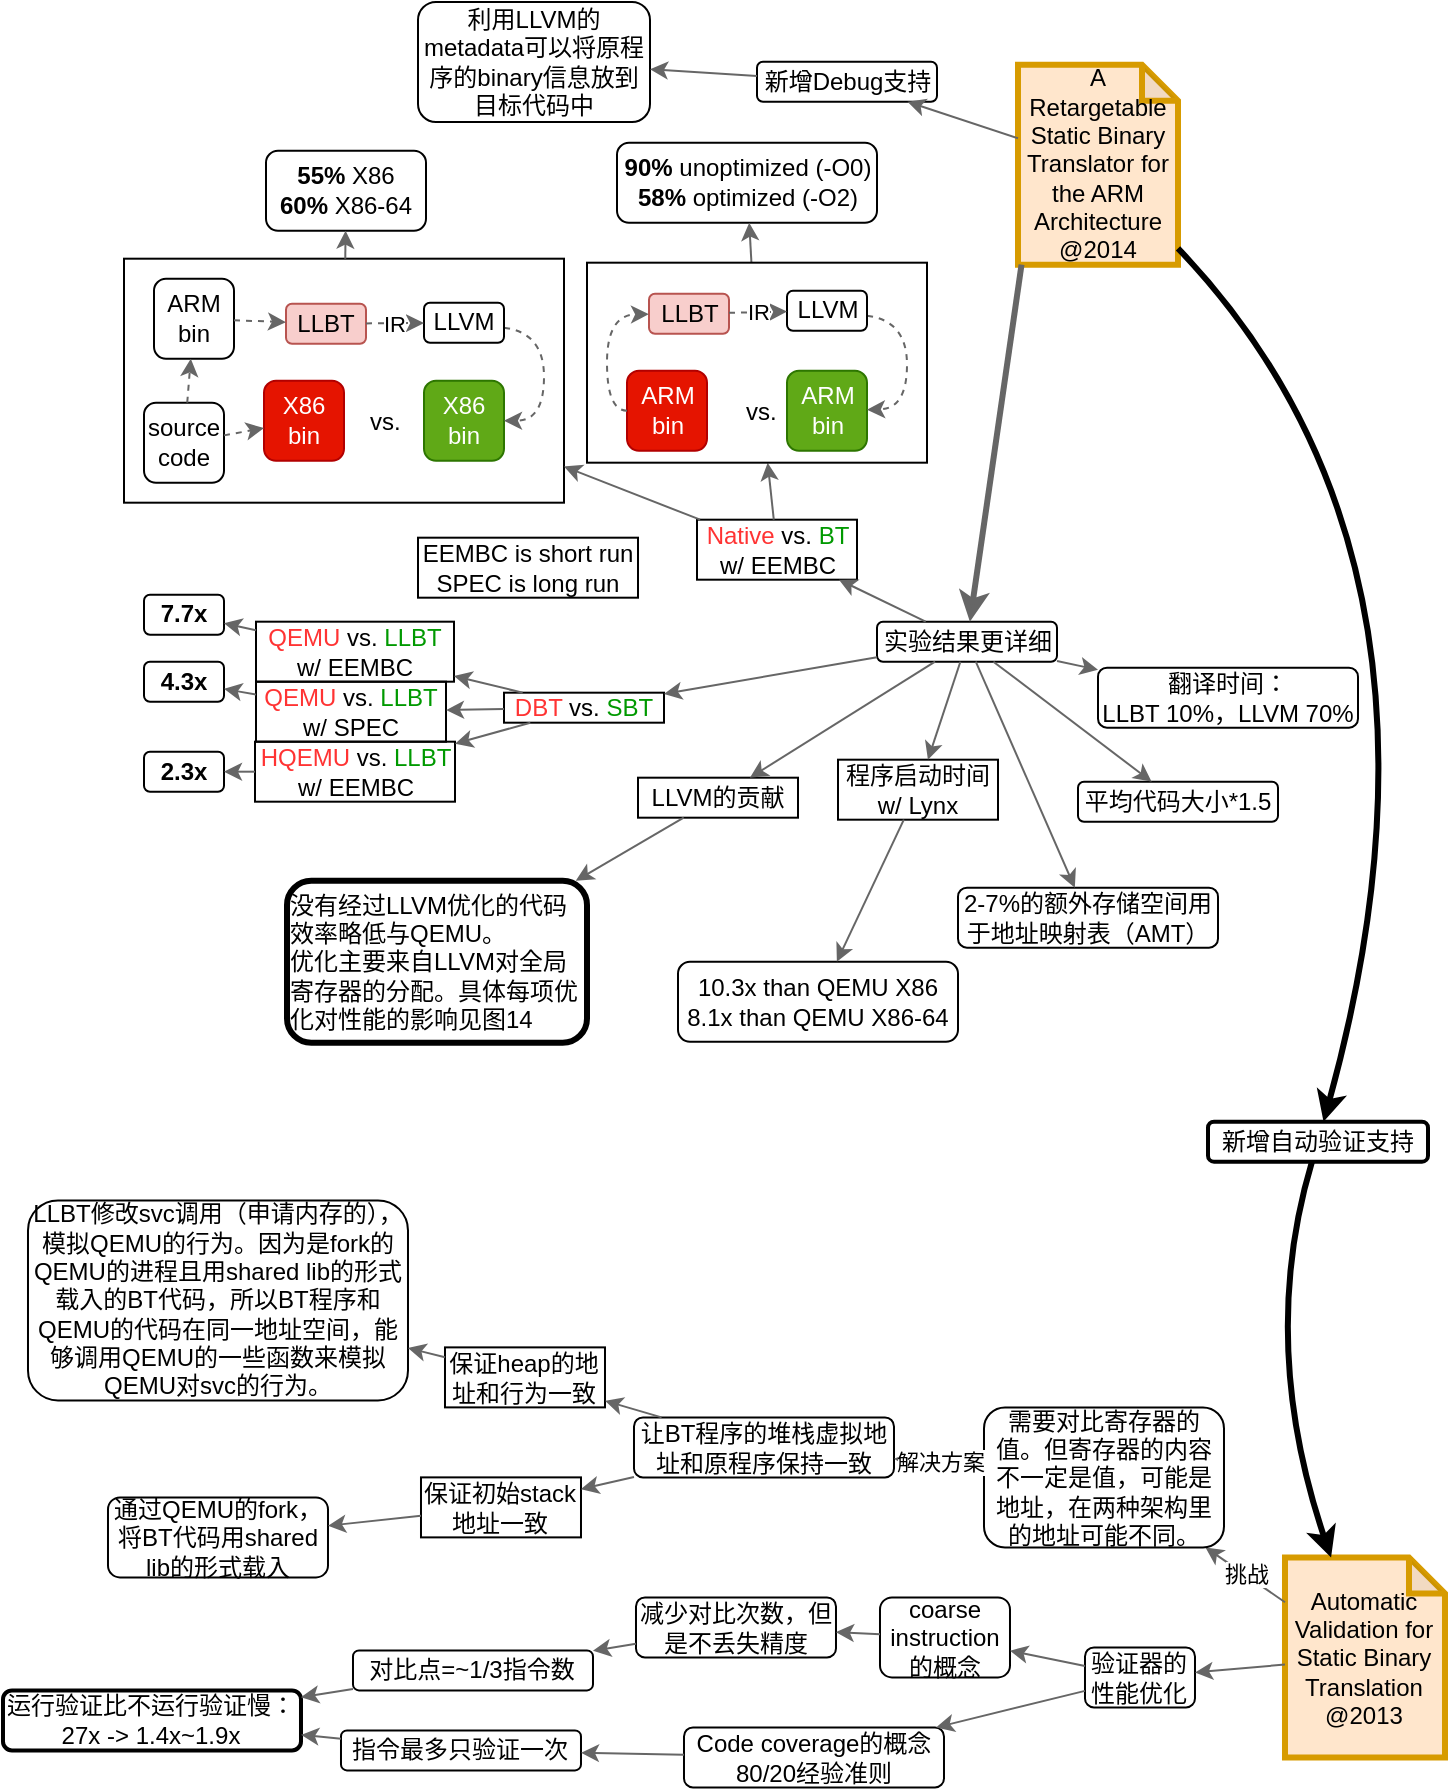 <mxfile version="10.8.0" type="device"><diagram id="uSBarB8lV0gXR1br_fJc" name="Page-1"><mxGraphModel dx="1119" dy="-387" grid="1" gridSize="10" guides="1" tooltips="1" connect="1" arrows="1" fold="1" page="1" pageScale="1" pageWidth="850" pageHeight="1100" math="0" shadow="0"><root><mxCell id="0"/><mxCell id="1" parent="0"/><mxCell id="9kr4leix-PjpL3ls6QYk-56" value="A Retargetable Static Binary Translator for the ARM Architecture&lt;br&gt;@2014&lt;br&gt;" style="shape=note;whiteSpace=wrap;html=1;backgroundOutline=1;darkOpacity=0.05;size=18;fillColor=#ffe6cc;strokeColor=#d79b00;strokeWidth=3;" parent="1" vertex="1"><mxGeometry x="580" y="1181.346" width="80" height="100" as="geometry"/></mxCell><mxCell id="9kr4leix-PjpL3ls6QYk-58" value="新增Debug支持&lt;br&gt;" style="rounded=1;whiteSpace=wrap;html=1;strokeColor=#000000;strokeWidth=1;fillColor=none;" parent="1" vertex="1"><mxGeometry x="449.5" y="1179.846" width="90" height="20" as="geometry"/></mxCell><mxCell id="9kr4leix-PjpL3ls6QYk-59" value="新增自动验证支持&lt;br&gt;" style="rounded=1;whiteSpace=wrap;html=1;strokeColor=#000000;strokeWidth=2;fillColor=none;" parent="1" vertex="1"><mxGeometry x="675" y="1709.846" width="110" height="20" as="geometry"/></mxCell><mxCell id="9kr4leix-PjpL3ls6QYk-61" value="" style="endArrow=classic;html=1;strokeColor=#666666;strokeWidth=1;fillColor=#f5f5f5;" parent="1" source="9kr4leix-PjpL3ls6QYk-56" target="9kr4leix-PjpL3ls6QYk-58" edge="1"><mxGeometry width="50" height="50" relative="1" as="geometry"><mxPoint x="460.5" y="1529.846" as="sourcePoint"/><mxPoint x="510.5" y="1479.846" as="targetPoint"/></mxGeometry></mxCell><mxCell id="9kr4leix-PjpL3ls6QYk-62" value="Automatic Validation for Static Binary Translation&lt;br&gt;@2013&lt;br&gt;" style="shape=note;whiteSpace=wrap;html=1;backgroundOutline=1;darkOpacity=0.05;size=18;fillColor=#ffe6cc;strokeColor=#d79b00;strokeWidth=3;" parent="1" vertex="1"><mxGeometry x="713.495" y="1927.692" width="80" height="100" as="geometry"/></mxCell><mxCell id="9kr4leix-PjpL3ls6QYk-64" value="实验结果更详细&lt;br&gt;" style="rounded=1;whiteSpace=wrap;html=1;strokeColor=#000000;strokeWidth=1;fillColor=none;" parent="1" vertex="1"><mxGeometry x="509.5" y="1459.846" width="90" height="20" as="geometry"/></mxCell><mxCell id="9kr4leix-PjpL3ls6QYk-65" value="" style="endArrow=classic;html=1;strokeColor=#666666;strokeWidth=3;" parent="1" target="9kr4leix-PjpL3ls6QYk-64" edge="1"><mxGeometry width="50" height="50" relative="1" as="geometry"><mxPoint x="581.767" y="1281.346" as="sourcePoint"/><mxPoint x="369.5" y="1499.846" as="targetPoint"/></mxGeometry></mxCell><mxCell id="9kr4leix-PjpL3ls6QYk-66" value="利用LLVM的metadata可以将原程序的binary信息放到目标代码中" style="rounded=1;whiteSpace=wrap;html=1;strokeColor=#000000;strokeWidth=1;fillColor=none;" parent="1" vertex="1"><mxGeometry x="280" y="1150" width="116" height="60" as="geometry"/></mxCell><mxCell id="9kr4leix-PjpL3ls6QYk-67" value="" style="endArrow=classic;html=1;strokeColor=#666666;strokeWidth=1;" parent="1" source="9kr4leix-PjpL3ls6QYk-58" target="9kr4leix-PjpL3ls6QYk-66" edge="1"><mxGeometry width="50" height="50" relative="1" as="geometry"><mxPoint x="326" y="1355.346" as="sourcePoint"/><mxPoint x="376" y="1305.346" as="targetPoint"/></mxGeometry></mxCell><mxCell id="9kr4leix-PjpL3ls6QYk-68" value="&lt;b&gt;90%&lt;/b&gt; unoptimized (-O0)&lt;br&gt;&lt;b&gt;58%&lt;/b&gt; optimized (-O2)&lt;br&gt;" style="rounded=1;whiteSpace=wrap;html=1;strokeColor=#000000;strokeWidth=1;fillColor=none;" parent="1" vertex="1"><mxGeometry x="379.5" y="1220.346" width="130" height="40" as="geometry"/></mxCell><mxCell id="9kr4leix-PjpL3ls6QYk-69" value="&lt;font color=&quot;#ff3333&quot;&gt;Native&lt;/font&gt; vs. &lt;font color=&quot;#009900&quot;&gt;BT&lt;br&gt;&lt;/font&gt;w/ EEMBC&lt;font color=&quot;#009900&quot;&gt;&lt;br&gt;&lt;/font&gt;" style="rounded=0;whiteSpace=wrap;html=1;strokeColor=#000000;strokeWidth=1;fillColor=none;" parent="1" vertex="1"><mxGeometry x="419.5" y="1408.846" width="80" height="30" as="geometry"/></mxCell><mxCell id="9kr4leix-PjpL3ls6QYk-70" value="" style="endArrow=classic;html=1;strokeColor=#666666;strokeWidth=1;" parent="1" source="9kr4leix-PjpL3ls6QYk-64" target="9kr4leix-PjpL3ls6QYk-69" edge="1"><mxGeometry width="50" height="50" relative="1" as="geometry"><mxPoint x="439.5" y="1629.846" as="sourcePoint"/><mxPoint x="489.5" y="1579.846" as="targetPoint"/></mxGeometry></mxCell><mxCell id="9kr4leix-PjpL3ls6QYk-71" value="" style="endArrow=classic;html=1;strokeColor=#666666;strokeWidth=1;" parent="1" source="9kr4leix-PjpL3ls6QYk-69" target="9kr4leix-PjpL3ls6QYk-84" edge="1"><mxGeometry width="50" height="50" relative="1" as="geometry"><mxPoint x="399.5" y="1444.536" as="sourcePoint"/><mxPoint x="379.5" y="1463.846" as="targetPoint"/></mxGeometry></mxCell><mxCell id="9kr4leix-PjpL3ls6QYk-86" value="" style="endArrow=classic;html=1;strokeColor=#666666;strokeWidth=1;" parent="1" source="9kr4leix-PjpL3ls6QYk-84" target="9kr4leix-PjpL3ls6QYk-68" edge="1"><mxGeometry width="50" height="50" relative="1" as="geometry"><mxPoint x="139.5" y="1533.846" as="sourcePoint"/><mxPoint x="189.5" y="1483.846" as="targetPoint"/></mxGeometry></mxCell><mxCell id="9kr4leix-PjpL3ls6QYk-106" value="" style="group" parent="1" vertex="1" connectable="0"><mxGeometry x="133" y="1278.346" width="220" height="122" as="geometry"/></mxCell><mxCell id="9kr4leix-PjpL3ls6QYk-88" value="X86 bin&lt;br&gt;" style="rounded=1;whiteSpace=wrap;html=1;strokeColor=#B20000;strokeWidth=1;fillColor=#e51400;fontColor=#ffffff;" parent="9kr4leix-PjpL3ls6QYk-106" vertex="1"><mxGeometry x="70" y="61" width="40" height="40" as="geometry"/></mxCell><mxCell id="9kr4leix-PjpL3ls6QYk-89" value="&lt;font style=&quot;font-size: 12px&quot;&gt;LLBT&lt;/font&gt;" style="rounded=1;whiteSpace=wrap;html=1;strokeColor=#b85450;strokeWidth=1;fillColor=#f8cecc;" parent="9kr4leix-PjpL3ls6QYk-106" vertex="1"><mxGeometry x="81" y="22.5" width="40" height="20" as="geometry"/></mxCell><mxCell id="9kr4leix-PjpL3ls6QYk-91" value="X86 bin&lt;br&gt;" style="rounded=1;whiteSpace=wrap;html=1;strokeColor=#2D7600;strokeWidth=1;fillColor=#60a917;fontColor=#ffffff;" parent="9kr4leix-PjpL3ls6QYk-106" vertex="1"><mxGeometry x="150" y="61" width="40" height="40" as="geometry"/></mxCell><mxCell id="9kr4leix-PjpL3ls6QYk-92" value="" style="curved=1;endArrow=classic;html=1;strokeColor=#666666;strokeWidth=1;dashed=1;" parent="9kr4leix-PjpL3ls6QYk-106" source="9kr4leix-PjpL3ls6QYk-93" target="9kr4leix-PjpL3ls6QYk-91" edge="1"><mxGeometry width="50" height="50" relative="1" as="geometry"><mxPoint x="-40" y="72" as="sourcePoint"/><mxPoint x="10" y="22" as="targetPoint"/><Array as="points"><mxPoint x="210" y="37"/><mxPoint x="210" y="81"/></Array></mxGeometry></mxCell><mxCell id="9kr4leix-PjpL3ls6QYk-93" value="&lt;font style=&quot;font-size: 12px&quot;&gt;LLVM&lt;/font&gt;" style="rounded=1;whiteSpace=wrap;html=1;strokeWidth=1;fillColor=none;" parent="9kr4leix-PjpL3ls6QYk-106" vertex="1"><mxGeometry x="150" y="22" width="40" height="20" as="geometry"/></mxCell><mxCell id="9kr4leix-PjpL3ls6QYk-94" value="IR" style="endArrow=classic;html=1;strokeColor=#666666;strokeWidth=1;dashed=1;" parent="9kr4leix-PjpL3ls6QYk-106" source="9kr4leix-PjpL3ls6QYk-89" target="9kr4leix-PjpL3ls6QYk-93" edge="1"><mxGeometry width="50" height="50" relative="1" as="geometry"><mxPoint x="20" y="182" as="sourcePoint"/><mxPoint x="70" y="132" as="targetPoint"/></mxGeometry></mxCell><mxCell id="9kr4leix-PjpL3ls6QYk-95" value="vs." style="text;html=1;resizable=0;points=[];autosize=1;align=left;verticalAlign=top;spacingTop=-4;" parent="9kr4leix-PjpL3ls6QYk-106" vertex="1"><mxGeometry x="121" y="72" width="30" height="20" as="geometry"/></mxCell><mxCell id="9kr4leix-PjpL3ls6QYk-98" value="source code" style="rounded=1;whiteSpace=wrap;html=1;strokeWidth=1;fillColor=none;" parent="9kr4leix-PjpL3ls6QYk-106" vertex="1"><mxGeometry x="10" y="72" width="40" height="40" as="geometry"/></mxCell><mxCell id="9kr4leix-PjpL3ls6QYk-99" value="" style="endArrow=classic;html=1;strokeColor=#666666;strokeWidth=1;dashed=1;" parent="9kr4leix-PjpL3ls6QYk-106" source="9kr4leix-PjpL3ls6QYk-98" target="9kr4leix-PjpL3ls6QYk-88" edge="1"><mxGeometry width="50" height="50" relative="1" as="geometry"><mxPoint x="-20" y="162" as="sourcePoint"/><mxPoint x="30" y="112" as="targetPoint"/></mxGeometry></mxCell><mxCell id="9kr4leix-PjpL3ls6QYk-101" value="ARM bin&lt;br&gt;" style="rounded=1;whiteSpace=wrap;html=1;strokeWidth=1;fillColor=none;" parent="9kr4leix-PjpL3ls6QYk-106" vertex="1"><mxGeometry x="15" y="10" width="40" height="40" as="geometry"/></mxCell><mxCell id="9kr4leix-PjpL3ls6QYk-102" value="" style="endArrow=classic;html=1;dashed=1;strokeColor=#666666;strokeWidth=1;" parent="9kr4leix-PjpL3ls6QYk-106" source="9kr4leix-PjpL3ls6QYk-98" target="9kr4leix-PjpL3ls6QYk-101" edge="1"><mxGeometry width="50" height="50" relative="1" as="geometry"><mxPoint x="-70" y="82" as="sourcePoint"/><mxPoint x="-20" y="32" as="targetPoint"/></mxGeometry></mxCell><mxCell id="9kr4leix-PjpL3ls6QYk-103" value="" style="endArrow=classic;html=1;dashed=1;strokeColor=#666666;strokeWidth=1;" parent="9kr4leix-PjpL3ls6QYk-106" source="9kr4leix-PjpL3ls6QYk-101" target="9kr4leix-PjpL3ls6QYk-89" edge="1"><mxGeometry width="50" height="50" relative="1" as="geometry"><mxPoint x="60" y="22" as="sourcePoint"/><mxPoint x="110" y="-28" as="targetPoint"/></mxGeometry></mxCell><mxCell id="9kr4leix-PjpL3ls6QYk-105" value="" style="rounded=0;whiteSpace=wrap;html=1;strokeColor=#000000;strokeWidth=1;fillColor=none;" parent="9kr4leix-PjpL3ls6QYk-106" vertex="1"><mxGeometry width="220" height="122" as="geometry"/></mxCell><mxCell id="9kr4leix-PjpL3ls6QYk-107" value="" style="endArrow=classic;html=1;strokeColor=#666666;strokeWidth=1;" parent="1" source="9kr4leix-PjpL3ls6QYk-69" target="9kr4leix-PjpL3ls6QYk-105" edge="1"><mxGeometry width="50" height="50" relative="1" as="geometry"><mxPoint x="469.5" y="1569.846" as="sourcePoint"/><mxPoint x="519.5" y="1519.846" as="targetPoint"/></mxGeometry></mxCell><mxCell id="9kr4leix-PjpL3ls6QYk-108" value="&lt;b&gt;55%&lt;/b&gt;&amp;nbsp;X86&lt;br&gt;&lt;b&gt;60%&lt;/b&gt; X86-64&lt;br&gt;" style="rounded=1;whiteSpace=wrap;html=1;strokeColor=#000000;strokeWidth=1;fillColor=none;" parent="1" vertex="1"><mxGeometry x="204" y="1224.346" width="80" height="40" as="geometry"/></mxCell><mxCell id="9kr4leix-PjpL3ls6QYk-109" value="" style="endArrow=classic;html=1;strokeColor=#666666;strokeWidth=1;" parent="1" source="9kr4leix-PjpL3ls6QYk-105" target="9kr4leix-PjpL3ls6QYk-108" edge="1"><mxGeometry width="50" height="50" relative="1" as="geometry"><mxPoint x="59.5" y="1677.846" as="sourcePoint"/><mxPoint x="109.5" y="1627.846" as="targetPoint"/></mxGeometry></mxCell><mxCell id="9kr4leix-PjpL3ls6QYk-110" value="EEMBC is short run&lt;br&gt;SPEC is long run&lt;br&gt;" style="rounded=0;whiteSpace=wrap;html=1;strokeColor=#000000;strokeWidth=1;fillColor=none;" parent="1" vertex="1"><mxGeometry x="280" y="1417.846" width="110" height="30" as="geometry"/></mxCell><mxCell id="9kr4leix-PjpL3ls6QYk-111" value="&lt;font color=&quot;#ff3333&quot;&gt;DBT&lt;/font&gt; vs. &lt;font color=&quot;#009900&quot;&gt;SBT&lt;/font&gt;&lt;font color=&quot;#009900&quot;&gt;&lt;br&gt;&lt;/font&gt;" style="rounded=0;whiteSpace=wrap;html=1;strokeColor=#000000;strokeWidth=1;fillColor=none;" parent="1" vertex="1"><mxGeometry x="323" y="1495.346" width="80" height="15" as="geometry"/></mxCell><mxCell id="9kr4leix-PjpL3ls6QYk-113" value="&lt;font color=&quot;#ff3333&quot;&gt;QEMU&lt;/font&gt;&amp;nbsp;vs. &lt;font color=&quot;#009900&quot;&gt;LLBT&lt;br&gt;&lt;/font&gt;w/ EEMBC&lt;font color=&quot;#009900&quot;&gt;&lt;br&gt;&lt;/font&gt;" style="rounded=0;whiteSpace=wrap;html=1;strokeColor=#000000;strokeWidth=1;fillColor=none;" parent="1" vertex="1"><mxGeometry x="199" y="1459.846" width="99" height="30" as="geometry"/></mxCell><mxCell id="9kr4leix-PjpL3ls6QYk-114" value="&lt;font color=&quot;#ff3333&quot;&gt;QEMU&lt;/font&gt;&amp;nbsp;vs. &lt;font color=&quot;#009900&quot;&gt;LLBT&lt;br&gt;&lt;/font&gt;w/ SPEC&lt;font color=&quot;#009900&quot;&gt;&lt;br&gt;&lt;/font&gt;" style="rounded=0;whiteSpace=wrap;html=1;strokeColor=#000000;strokeWidth=1;fillColor=none;" parent="1" vertex="1"><mxGeometry x="199" y="1489.846" width="95" height="30" as="geometry"/></mxCell><mxCell id="9kr4leix-PjpL3ls6QYk-115" value="&lt;b&gt;7.7x&lt;/b&gt;" style="rounded=1;whiteSpace=wrap;html=1;strokeColor=#000000;strokeWidth=1;fillColor=none;" parent="1" vertex="1"><mxGeometry x="143" y="1446.346" width="40" height="20" as="geometry"/></mxCell><mxCell id="9kr4leix-PjpL3ls6QYk-116" value="" style="endArrow=classic;html=1;strokeColor=#666666;strokeWidth=1;" parent="1" source="9kr4leix-PjpL3ls6QYk-64" target="9kr4leix-PjpL3ls6QYk-111" edge="1"><mxGeometry width="50" height="50" relative="1" as="geometry"><mxPoint x="429.5" y="1719.846" as="sourcePoint"/><mxPoint x="479.5" y="1669.846" as="targetPoint"/></mxGeometry></mxCell><mxCell id="9kr4leix-PjpL3ls6QYk-117" value="" style="endArrow=classic;html=1;strokeColor=#666666;strokeWidth=1;" parent="1" source="9kr4leix-PjpL3ls6QYk-111" target="9kr4leix-PjpL3ls6QYk-113" edge="1"><mxGeometry width="50" height="50" relative="1" as="geometry"><mxPoint x="304.5" y="1713.846" as="sourcePoint"/><mxPoint x="354.5" y="1663.846" as="targetPoint"/></mxGeometry></mxCell><mxCell id="9kr4leix-PjpL3ls6QYk-118" value="" style="endArrow=classic;html=1;strokeColor=#666666;strokeWidth=1;" parent="1" source="9kr4leix-PjpL3ls6QYk-113" target="9kr4leix-PjpL3ls6QYk-115" edge="1"><mxGeometry width="50" height="50" relative="1" as="geometry"><mxPoint x="148" y="1772.346" as="sourcePoint"/><mxPoint x="198" y="1722.346" as="targetPoint"/></mxGeometry></mxCell><mxCell id="9kr4leix-PjpL3ls6QYk-119" value="&lt;b&gt;4.3x&lt;/b&gt;" style="rounded=1;whiteSpace=wrap;html=1;strokeColor=#000000;strokeWidth=1;fillColor=none;" parent="1" vertex="1"><mxGeometry x="143" y="1479.846" width="40" height="20" as="geometry"/></mxCell><mxCell id="9kr4leix-PjpL3ls6QYk-120" value="" style="endArrow=classic;html=1;strokeColor=#666666;strokeWidth=1;" parent="1" source="9kr4leix-PjpL3ls6QYk-114" target="9kr4leix-PjpL3ls6QYk-119" edge="1"><mxGeometry width="50" height="50" relative="1" as="geometry"><mxPoint x="218" y="1762.346" as="sourcePoint"/><mxPoint x="268" y="1712.346" as="targetPoint"/></mxGeometry></mxCell><mxCell id="9kr4leix-PjpL3ls6QYk-121" value="" style="endArrow=classic;html=1;strokeColor=#666666;strokeWidth=1;" parent="1" source="9kr4leix-PjpL3ls6QYk-111" target="9kr4leix-PjpL3ls6QYk-114" edge="1"><mxGeometry width="50" height="50" relative="1" as="geometry"><mxPoint x="464.5" y="1693.846" as="sourcePoint"/><mxPoint x="514.5" y="1643.846" as="targetPoint"/></mxGeometry></mxCell><mxCell id="9kr4leix-PjpL3ls6QYk-122" value="&lt;font color=&quot;#ff3333&quot;&gt;HQEMU&lt;/font&gt;&amp;nbsp;vs. &lt;font color=&quot;#009900&quot;&gt;LLBT&lt;br&gt;&lt;/font&gt;w/ EEMBC&lt;font color=&quot;#009900&quot;&gt;&lt;br&gt;&lt;/font&gt;" style="rounded=0;whiteSpace=wrap;html=1;strokeColor=#000000;strokeWidth=1;fillColor=none;" parent="1" vertex="1"><mxGeometry x="198.5" y="1519.846" width="100" height="30" as="geometry"/></mxCell><mxCell id="9kr4leix-PjpL3ls6QYk-123" value="&lt;b&gt;2.3x&lt;/b&gt;" style="rounded=1;whiteSpace=wrap;html=1;strokeColor=#000000;strokeWidth=1;fillColor=none;" parent="1" vertex="1"><mxGeometry x="143" y="1524.846" width="40" height="20" as="geometry"/></mxCell><mxCell id="9kr4leix-PjpL3ls6QYk-124" value="" style="endArrow=classic;html=1;strokeColor=#666666;strokeWidth=1;" parent="1" source="9kr4leix-PjpL3ls6QYk-122" target="9kr4leix-PjpL3ls6QYk-123" edge="1"><mxGeometry width="50" height="50" relative="1" as="geometry"><mxPoint x="313" y="1762.346" as="sourcePoint"/><mxPoint x="363" y="1712.346" as="targetPoint"/></mxGeometry></mxCell><mxCell id="9kr4leix-PjpL3ls6QYk-125" value="" style="endArrow=classic;html=1;strokeColor=#666666;strokeWidth=1;" parent="1" source="9kr4leix-PjpL3ls6QYk-111" target="9kr4leix-PjpL3ls6QYk-122" edge="1"><mxGeometry width="50" height="50" relative="1" as="geometry"><mxPoint x="454.5" y="1673.846" as="sourcePoint"/><mxPoint x="504.5" y="1623.846" as="targetPoint"/></mxGeometry></mxCell><mxCell id="9kr4leix-PjpL3ls6QYk-128" value="LLVM的贡献" style="rounded=0;whiteSpace=wrap;html=1;strokeColor=#000000;strokeWidth=1;fillColor=none;" parent="1" vertex="1"><mxGeometry x="390" y="1537.846" width="80" height="20" as="geometry"/></mxCell><mxCell id="9kr4leix-PjpL3ls6QYk-129" value="" style="endArrow=classic;html=1;strokeColor=#666666;strokeWidth=1;" parent="1" source="9kr4leix-PjpL3ls6QYk-64" target="9kr4leix-PjpL3ls6QYk-128" edge="1"><mxGeometry width="50" height="50" relative="1" as="geometry"><mxPoint x="479.5" y="1691.346" as="sourcePoint"/><mxPoint x="529.5" y="1641.346" as="targetPoint"/></mxGeometry></mxCell><mxCell id="9kr4leix-PjpL3ls6QYk-130" value="&lt;div style=&quot;text-align: left&quot;&gt;&lt;span&gt;没有经过LLVM优化的代码效率略低与QEMU。&lt;/span&gt;&lt;/div&gt;&lt;div style=&quot;text-align: left&quot;&gt;&lt;span&gt;优化主要来自LLVM对全局寄存器的分配。具体每项优化对性能的影响见图14&lt;/span&gt;&lt;/div&gt;" style="rounded=1;whiteSpace=wrap;html=1;strokeColor=#000000;strokeWidth=3;fillColor=none;" parent="1" vertex="1"><mxGeometry x="214.5" y="1589.346" width="150" height="81" as="geometry"/></mxCell><mxCell id="9kr4leix-PjpL3ls6QYk-131" value="" style="endArrow=classic;html=1;strokeColor=#666666;strokeWidth=1;" parent="1" source="9kr4leix-PjpL3ls6QYk-128" target="9kr4leix-PjpL3ls6QYk-130" edge="1"><mxGeometry width="50" height="50" relative="1" as="geometry"><mxPoint x="333" y="1766.346" as="sourcePoint"/><mxPoint x="383" y="1716.346" as="targetPoint"/></mxGeometry></mxCell><mxCell id="9kr4leix-PjpL3ls6QYk-133" value="程序启动时间&lt;br&gt;w/ Lynx&lt;br&gt;" style="rounded=0;whiteSpace=wrap;html=1;strokeColor=#000000;strokeWidth=1;fillColor=none;" parent="1" vertex="1"><mxGeometry x="490" y="1528.846" width="80" height="30" as="geometry"/></mxCell><mxCell id="9kr4leix-PjpL3ls6QYk-134" value="10.3x than QEMU X86&lt;br&gt;8.1x than QEMU X86-64&lt;br&gt;" style="rounded=1;whiteSpace=wrap;html=1;strokeColor=#000000;strokeWidth=1;fillColor=none;" parent="1" vertex="1"><mxGeometry x="410" y="1629.846" width="140" height="40" as="geometry"/></mxCell><mxCell id="9kr4leix-PjpL3ls6QYk-135" value="" style="endArrow=classic;html=1;strokeColor=#666666;strokeWidth=1;" parent="1" source="9kr4leix-PjpL3ls6QYk-64" target="9kr4leix-PjpL3ls6QYk-133" edge="1"><mxGeometry width="50" height="50" relative="1" as="geometry"><mxPoint x="629.5" y="1681.346" as="sourcePoint"/><mxPoint x="679.5" y="1631.346" as="targetPoint"/></mxGeometry></mxCell><mxCell id="9kr4leix-PjpL3ls6QYk-136" value="" style="endArrow=classic;html=1;strokeColor=#666666;strokeWidth=1;" parent="1" source="9kr4leix-PjpL3ls6QYk-133" target="9kr4leix-PjpL3ls6QYk-134" edge="1"><mxGeometry width="50" height="50" relative="1" as="geometry"><mxPoint x="589.5" y="1741.346" as="sourcePoint"/><mxPoint x="639.5" y="1691.346" as="targetPoint"/></mxGeometry></mxCell><mxCell id="9kr4leix-PjpL3ls6QYk-137" value="2-7%的额外存储空间用于地址映射表（AMT）" style="rounded=1;whiteSpace=wrap;html=1;strokeColor=#000000;strokeWidth=1;fillColor=none;" parent="1" vertex="1"><mxGeometry x="550" y="1592.846" width="130" height="30" as="geometry"/></mxCell><mxCell id="9kr4leix-PjpL3ls6QYk-138" value="平均代码大小*1.5" style="rounded=1;whiteSpace=wrap;html=1;strokeColor=#000000;strokeWidth=1;fillColor=none;" parent="1" vertex="1"><mxGeometry x="610" y="1539.846" width="100" height="20" as="geometry"/></mxCell><mxCell id="9kr4leix-PjpL3ls6QYk-139" value="翻译时间：&lt;br&gt;LLBT 10%，LLVM 70%" style="rounded=1;whiteSpace=wrap;html=1;strokeColor=#000000;strokeWidth=1;fillColor=none;" parent="1" vertex="1"><mxGeometry x="620" y="1482.846" width="130" height="30" as="geometry"/></mxCell><mxCell id="9kr4leix-PjpL3ls6QYk-140" value="" style="endArrow=classic;html=1;strokeColor=#666666;strokeWidth=1;" parent="1" source="9kr4leix-PjpL3ls6QYk-64" target="9kr4leix-PjpL3ls6QYk-139" edge="1"><mxGeometry width="50" height="50" relative="1" as="geometry"><mxPoint x="519.5" y="1711.346" as="sourcePoint"/><mxPoint x="569.5" y="1661.346" as="targetPoint"/></mxGeometry></mxCell><mxCell id="9kr4leix-PjpL3ls6QYk-141" value="" style="endArrow=classic;html=1;strokeColor=#666666;strokeWidth=1;" parent="1" source="9kr4leix-PjpL3ls6QYk-64" target="9kr4leix-PjpL3ls6QYk-138" edge="1"><mxGeometry width="50" height="50" relative="1" as="geometry"><mxPoint x="489.5" y="1751.346" as="sourcePoint"/><mxPoint x="539.5" y="1701.346" as="targetPoint"/></mxGeometry></mxCell><mxCell id="9kr4leix-PjpL3ls6QYk-142" value="" style="endArrow=classic;html=1;strokeColor=#666666;strokeWidth=1;" parent="1" source="9kr4leix-PjpL3ls6QYk-64" target="9kr4leix-PjpL3ls6QYk-137" edge="1"><mxGeometry width="50" height="50" relative="1" as="geometry"><mxPoint x="639.5" y="1671.346" as="sourcePoint"/><mxPoint x="689.5" y="1621.346" as="targetPoint"/></mxGeometry></mxCell><mxCell id="QWGl_6uo9llgsKQ_-jXe-2" value="挑战" style="endArrow=classic;html=1;strokeColor=#666666;" parent="1" source="9kr4leix-PjpL3ls6QYk-62" target="QWGl_6uo9llgsKQ_-jXe-3" edge="1"><mxGeometry width="50" height="50" relative="1" as="geometry"><mxPoint x="551.995" y="2132.692" as="sourcePoint"/><mxPoint x="696.085" y="2102.692" as="targetPoint"/></mxGeometry></mxCell><mxCell id="QWGl_6uo9llgsKQ_-jXe-3" value="需要对比寄存器的值。但寄存器的内容不一定是值，可能是地址，在两种架构里的地址可能不同。" style="rounded=1;whiteSpace=wrap;html=1;fillColor=none;" parent="1" vertex="1"><mxGeometry x="562.995" y="1852.692" width="120" height="70" as="geometry"/></mxCell><mxCell id="QWGl_6uo9llgsKQ_-jXe-5" value="让BT程序的堆栈虚拟地址和原程序保持一致" style="rounded=1;whiteSpace=wrap;html=1;fillColor=none;" parent="1" vertex="1"><mxGeometry x="387.995" y="1857.692" width="130" height="30" as="geometry"/></mxCell><mxCell id="QWGl_6uo9llgsKQ_-jXe-6" value="解决方案" style="endArrow=classic;html=1;strokeColor=#666666;" parent="1" source="QWGl_6uo9llgsKQ_-jXe-3" target="QWGl_6uo9llgsKQ_-jXe-5" edge="1"><mxGeometry width="50" height="50" relative="1" as="geometry"><mxPoint x="262.995" y="2012.692" as="sourcePoint"/><mxPoint x="312.995" y="1962.692" as="targetPoint"/></mxGeometry></mxCell><mxCell id="QWGl_6uo9llgsKQ_-jXe-9" value="保证初始stack地址一致" style="rounded=0;whiteSpace=wrap;html=1;fillColor=none;" parent="1" vertex="1"><mxGeometry x="281.495" y="1887.692" width="80" height="30" as="geometry"/></mxCell><mxCell id="QWGl_6uo9llgsKQ_-jXe-10" value="" style="endArrow=classic;html=1;strokeColor=#666666;" parent="1" source="QWGl_6uo9llgsKQ_-jXe-5" target="QWGl_6uo9llgsKQ_-jXe-9" edge="1"><mxGeometry width="50" height="50" relative="1" as="geometry"><mxPoint x="342.995" y="1942.692" as="sourcePoint"/><mxPoint x="392.995" y="1892.692" as="targetPoint"/></mxGeometry></mxCell><mxCell id="QWGl_6uo9llgsKQ_-jXe-11" value="通过QEMU的fork，将BT代码用shared lib的形式载入" style="rounded=1;whiteSpace=wrap;html=1;fillColor=none;" parent="1" vertex="1"><mxGeometry x="124.995" y="1897.692" width="110" height="40" as="geometry"/></mxCell><mxCell id="QWGl_6uo9llgsKQ_-jXe-12" value="保证heap的地址和行为一致" style="rounded=0;whiteSpace=wrap;html=1;" parent="1" vertex="1"><mxGeometry x="293.495" y="1822.692" width="80" height="30" as="geometry"/></mxCell><mxCell id="QWGl_6uo9llgsKQ_-jXe-13" value="LLBT修改svc调用（申请内存的），模拟QEMU的行为。因为是fork的QEMU的进程且用shared lib的形式载入的BT代码，所以BT程序和QEMU的代码在同一地址空间，能够调用QEMU的一些函数来模拟QEMU对svc的行为。" style="rounded=1;whiteSpace=wrap;html=1;fillColor=none;" parent="1" vertex="1"><mxGeometry x="84.995" y="1749.192" width="190" height="100" as="geometry"/></mxCell><mxCell id="QWGl_6uo9llgsKQ_-jXe-14" value="" style="endArrow=classic;html=1;strokeColor=#666666;" parent="1" source="QWGl_6uo9llgsKQ_-jXe-5" target="QWGl_6uo9llgsKQ_-jXe-12" edge="1"><mxGeometry width="50" height="50" relative="1" as="geometry"><mxPoint x="302.995" y="2002.692" as="sourcePoint"/><mxPoint x="352.995" y="1952.692" as="targetPoint"/></mxGeometry></mxCell><mxCell id="QWGl_6uo9llgsKQ_-jXe-15" value="" style="endArrow=classic;html=1;strokeColor=#666666;" parent="1" source="QWGl_6uo9llgsKQ_-jXe-9" target="QWGl_6uo9llgsKQ_-jXe-11" edge="1"><mxGeometry width="50" height="50" relative="1" as="geometry"><mxPoint x="182.995" y="1972.692" as="sourcePoint"/><mxPoint x="232.995" y="1922.692" as="targetPoint"/></mxGeometry></mxCell><mxCell id="QWGl_6uo9llgsKQ_-jXe-16" value="" style="endArrow=classic;html=1;strokeColor=#666666;" parent="1" source="QWGl_6uo9llgsKQ_-jXe-12" target="QWGl_6uo9llgsKQ_-jXe-13" edge="1"><mxGeometry width="50" height="50" relative="1" as="geometry"><mxPoint x="322.995" y="1982.692" as="sourcePoint"/><mxPoint x="372.995" y="1932.692" as="targetPoint"/></mxGeometry></mxCell><mxCell id="QWGl_6uo9llgsKQ_-jXe-17" value="验证器的性能优化" style="rounded=1;whiteSpace=wrap;html=1;fillColor=none;" parent="1" vertex="1"><mxGeometry x="613.495" y="1972.692" width="55" height="30" as="geometry"/></mxCell><mxCell id="QWGl_6uo9llgsKQ_-jXe-18" value="" style="endArrow=classic;html=1;strokeColor=#666666;" parent="1" source="9kr4leix-PjpL3ls6QYk-62" target="QWGl_6uo9llgsKQ_-jXe-17" edge="1"><mxGeometry width="50" height="50" relative="1" as="geometry"><mxPoint x="451.995" y="2152.692" as="sourcePoint"/><mxPoint x="501.995" y="2102.692" as="targetPoint"/></mxGeometry></mxCell><mxCell id="QWGl_6uo9llgsKQ_-jXe-19" value="coarse instruction的概念" style="rounded=1;whiteSpace=wrap;html=1;fillColor=none;" parent="1" vertex="1"><mxGeometry x="510.995" y="1947.692" width="65" height="40" as="geometry"/></mxCell><mxCell id="QWGl_6uo9llgsKQ_-jXe-20" value="减少对比次数，但是不丢失精度" style="rounded=1;whiteSpace=wrap;html=1;fillColor=none;" parent="1" vertex="1"><mxGeometry x="388.995" y="1947.692" width="100" height="30" as="geometry"/></mxCell><mxCell id="QWGl_6uo9llgsKQ_-jXe-21" value="" style="endArrow=classic;html=1;strokeColor=#666666;" parent="1" source="QWGl_6uo9llgsKQ_-jXe-19" target="QWGl_6uo9llgsKQ_-jXe-20" edge="1"><mxGeometry width="50" height="50" relative="1" as="geometry"><mxPoint x="273.495" y="2182.692" as="sourcePoint"/><mxPoint x="323.495" y="2132.692" as="targetPoint"/></mxGeometry></mxCell><mxCell id="QWGl_6uo9llgsKQ_-jXe-22" value="" style="endArrow=classic;html=1;strokeColor=#666666;" parent="1" source="QWGl_6uo9llgsKQ_-jXe-17" target="QWGl_6uo9llgsKQ_-jXe-19" edge="1"><mxGeometry width="50" height="50" relative="1" as="geometry"><mxPoint x="313.495" y="2172.692" as="sourcePoint"/><mxPoint x="363.495" y="2122.692" as="targetPoint"/></mxGeometry></mxCell><mxCell id="QWGl_6uo9llgsKQ_-jXe-23" value="对比点=~1/3指令数" style="rounded=1;whiteSpace=wrap;html=1;fillColor=none;" parent="1" vertex="1"><mxGeometry x="247.495" y="1974.192" width="120" height="20" as="geometry"/></mxCell><mxCell id="QWGl_6uo9llgsKQ_-jXe-24" value="Code coverage的概念&lt;br&gt;80/20经验准则&lt;br&gt;" style="rounded=1;whiteSpace=wrap;html=1;fillColor=none;" parent="1" vertex="1"><mxGeometry x="412.995" y="2012.692" width="130" height="30" as="geometry"/></mxCell><mxCell id="QWGl_6uo9llgsKQ_-jXe-25" value="指令最多只验证一次" style="rounded=1;whiteSpace=wrap;html=1;fillColor=none;" parent="1" vertex="1"><mxGeometry x="241.495" y="2014.192" width="120" height="20" as="geometry"/></mxCell><mxCell id="QWGl_6uo9llgsKQ_-jXe-26" value="" style="endArrow=classic;html=1;strokeColor=#666666;" parent="1" source="QWGl_6uo9llgsKQ_-jXe-17" target="QWGl_6uo9llgsKQ_-jXe-24" edge="1"><mxGeometry width="50" height="50" relative="1" as="geometry"><mxPoint x="193.495" y="2262.692" as="sourcePoint"/><mxPoint x="243.495" y="2212.692" as="targetPoint"/></mxGeometry></mxCell><mxCell id="QWGl_6uo9llgsKQ_-jXe-27" value="" style="endArrow=classic;html=1;strokeColor=#666666;" parent="1" source="QWGl_6uo9llgsKQ_-jXe-24" target="QWGl_6uo9llgsKQ_-jXe-25" edge="1"><mxGeometry width="50" height="50" relative="1" as="geometry"><mxPoint x="123.495" y="2142.692" as="sourcePoint"/><mxPoint x="173.495" y="2092.692" as="targetPoint"/></mxGeometry></mxCell><mxCell id="QWGl_6uo9llgsKQ_-jXe-28" value="" style="endArrow=classic;html=1;strokeColor=#666666;" parent="1" source="QWGl_6uo9llgsKQ_-jXe-20" target="QWGl_6uo9llgsKQ_-jXe-23" edge="1"><mxGeometry width="50" height="50" relative="1" as="geometry"><mxPoint x="233.495" y="2092.692" as="sourcePoint"/><mxPoint x="283.495" y="2042.692" as="targetPoint"/></mxGeometry></mxCell><mxCell id="QWGl_6uo9llgsKQ_-jXe-29" value="运行验证比不运行验证慢：&lt;br&gt;27x -&amp;gt; 1.4x~1.9x" style="rounded=1;whiteSpace=wrap;html=1;fillColor=none;strokeWidth=2;" parent="1" vertex="1"><mxGeometry x="72.495" y="1994.192" width="149" height="30" as="geometry"/></mxCell><mxCell id="QWGl_6uo9llgsKQ_-jXe-30" value="" style="endArrow=classic;html=1;strokeColor=#666666;" parent="1" source="QWGl_6uo9llgsKQ_-jXe-23" target="QWGl_6uo9llgsKQ_-jXe-29" edge="1"><mxGeometry width="50" height="50" relative="1" as="geometry"><mxPoint x="153.495" y="2092.692" as="sourcePoint"/><mxPoint x="203.495" y="2042.692" as="targetPoint"/></mxGeometry></mxCell><mxCell id="QWGl_6uo9llgsKQ_-jXe-31" value="" style="endArrow=classic;html=1;strokeColor=#666666;" parent="1" source="QWGl_6uo9llgsKQ_-jXe-25" target="QWGl_6uo9llgsKQ_-jXe-29" edge="1"><mxGeometry width="50" height="50" relative="1" as="geometry"><mxPoint x="43.495" y="2142.692" as="sourcePoint"/><mxPoint x="93.495" y="2092.692" as="targetPoint"/></mxGeometry></mxCell><mxCell id="k2GD0V7cGrDKNeX05MuR-7" value="" style="group" vertex="1" connectable="0" parent="1"><mxGeometry x="364.5" y="1280.346" width="170" height="100" as="geometry"/></mxCell><mxCell id="k2GD0V7cGrDKNeX05MuR-6" value="" style="group" vertex="1" connectable="0" parent="k2GD0V7cGrDKNeX05MuR-7"><mxGeometry width="170" height="100" as="geometry"/></mxCell><mxCell id="k2GD0V7cGrDKNeX05MuR-5" value="" style="group" vertex="1" connectable="0" parent="k2GD0V7cGrDKNeX05MuR-6"><mxGeometry width="170" height="100" as="geometry"/></mxCell><mxCell id="k2GD0V7cGrDKNeX05MuR-4" value="" style="group" vertex="1" connectable="0" parent="k2GD0V7cGrDKNeX05MuR-5"><mxGeometry width="170" height="100" as="geometry"/></mxCell><mxCell id="9kr4leix-PjpL3ls6QYk-100" value="" style="group;container=1;" parent="k2GD0V7cGrDKNeX05MuR-4" vertex="1" connectable="0"><mxGeometry width="170" height="100" as="geometry"/></mxCell><mxCell id="9kr4leix-PjpL3ls6QYk-84" value="" style="rounded=0;whiteSpace=wrap;html=1;strokeColor=#000000;strokeWidth=1;fillColor=none;" parent="9kr4leix-PjpL3ls6QYk-100" vertex="1"><mxGeometry width="170" height="100" as="geometry"/></mxCell><mxCell id="9kr4leix-PjpL3ls6QYk-75" value="ARM bin&lt;br&gt;" style="rounded=1;whiteSpace=wrap;html=1;strokeColor=#B20000;strokeWidth=1;fillColor=#e51400;fontColor=#ffffff;" parent="9kr4leix-PjpL3ls6QYk-100" vertex="1"><mxGeometry x="20" y="54" width="40" height="40" as="geometry"/></mxCell><mxCell id="9kr4leix-PjpL3ls6QYk-76" value="&lt;font style=&quot;font-size: 12px&quot;&gt;LLBT&lt;/font&gt;" style="rounded=1;whiteSpace=wrap;html=1;strokeColor=#b85450;strokeWidth=1;fillColor=#f8cecc;" parent="9kr4leix-PjpL3ls6QYk-100" vertex="1"><mxGeometry x="31" y="15.5" width="40" height="20" as="geometry"/></mxCell><mxCell id="9kr4leix-PjpL3ls6QYk-77" value="" style="curved=1;endArrow=classic;html=1;strokeColor=#666666;strokeWidth=1;dashed=1;" parent="9kr4leix-PjpL3ls6QYk-100" source="9kr4leix-PjpL3ls6QYk-75" target="9kr4leix-PjpL3ls6QYk-76" edge="1"><mxGeometry width="50" height="50" relative="1" as="geometry"><mxPoint x="-70" y="65" as="sourcePoint"/><mxPoint x="-20" y="15" as="targetPoint"/><Array as="points"><mxPoint x="10" y="74"/><mxPoint x="10" y="26"/></Array></mxGeometry></mxCell><mxCell id="9kr4leix-PjpL3ls6QYk-78" value="ARM bin&lt;br&gt;" style="rounded=1;whiteSpace=wrap;html=1;strokeColor=#2D7600;strokeWidth=1;fillColor=#60a917;fontColor=#ffffff;" parent="9kr4leix-PjpL3ls6QYk-100" vertex="1"><mxGeometry x="100" y="54" width="40" height="40" as="geometry"/></mxCell><mxCell id="9kr4leix-PjpL3ls6QYk-79" value="" style="curved=1;endArrow=classic;html=1;strokeColor=#666666;strokeWidth=1;dashed=1;" parent="9kr4leix-PjpL3ls6QYk-100" source="9kr4leix-PjpL3ls6QYk-80" target="9kr4leix-PjpL3ls6QYk-78" edge="1"><mxGeometry width="50" height="50" relative="1" as="geometry"><mxPoint x="-90" y="64" as="sourcePoint"/><mxPoint x="140" y="73" as="targetPoint"/><Array as="points"><mxPoint x="160" y="29"/><mxPoint x="160" y="73"/></Array></mxGeometry></mxCell><mxCell id="9kr4leix-PjpL3ls6QYk-80" value="&lt;font style=&quot;font-size: 12px&quot;&gt;LLVM&lt;/font&gt;" style="rounded=1;whiteSpace=wrap;html=1;strokeWidth=1;fillColor=none;" parent="9kr4leix-PjpL3ls6QYk-100" vertex="1"><mxGeometry x="100" y="14" width="40" height="20" as="geometry"/></mxCell><mxCell id="9kr4leix-PjpL3ls6QYk-81" value="IR" style="endArrow=classic;html=1;strokeColor=#666666;strokeWidth=1;dashed=1;" parent="9kr4leix-PjpL3ls6QYk-100" source="9kr4leix-PjpL3ls6QYk-76" target="9kr4leix-PjpL3ls6QYk-80" edge="1"><mxGeometry width="50" height="50" relative="1" as="geometry"><mxPoint x="71" y="24.355" as="sourcePoint"/><mxPoint x="20" y="124" as="targetPoint"/></mxGeometry></mxCell><mxCell id="9kr4leix-PjpL3ls6QYk-82" value="vs." style="text;html=1;resizable=0;points=[];autosize=1;align=left;verticalAlign=top;spacingTop=-4;" parent="9kr4leix-PjpL3ls6QYk-100" vertex="1"><mxGeometry x="77.5" y="65" width="30" height="20" as="geometry"/></mxCell><mxCell id="k2GD0V7cGrDKNeX05MuR-8" value="" style="curved=1;endArrow=classic;html=1;strokeWidth=3;" edge="1" parent="1" source="9kr4leix-PjpL3ls6QYk-56" target="9kr4leix-PjpL3ls6QYk-59"><mxGeometry width="50" height="50" relative="1" as="geometry"><mxPoint x="800" y="1420" as="sourcePoint"/><mxPoint x="790" y="1400" as="targetPoint"/><Array as="points"><mxPoint x="810" y="1430"/></Array></mxGeometry></mxCell><mxCell id="k2GD0V7cGrDKNeX05MuR-9" value="" style="curved=1;endArrow=classic;html=1;strokeWidth=3;" edge="1" parent="1" source="9kr4leix-PjpL3ls6QYk-59" target="9kr4leix-PjpL3ls6QYk-62"><mxGeometry width="50" height="50" relative="1" as="geometry"><mxPoint x="560" y="1790" as="sourcePoint"/><mxPoint x="610" y="1740" as="targetPoint"/><Array as="points"><mxPoint x="700" y="1820"/></Array></mxGeometry></mxCell></root></mxGraphModel></diagram></mxfile>